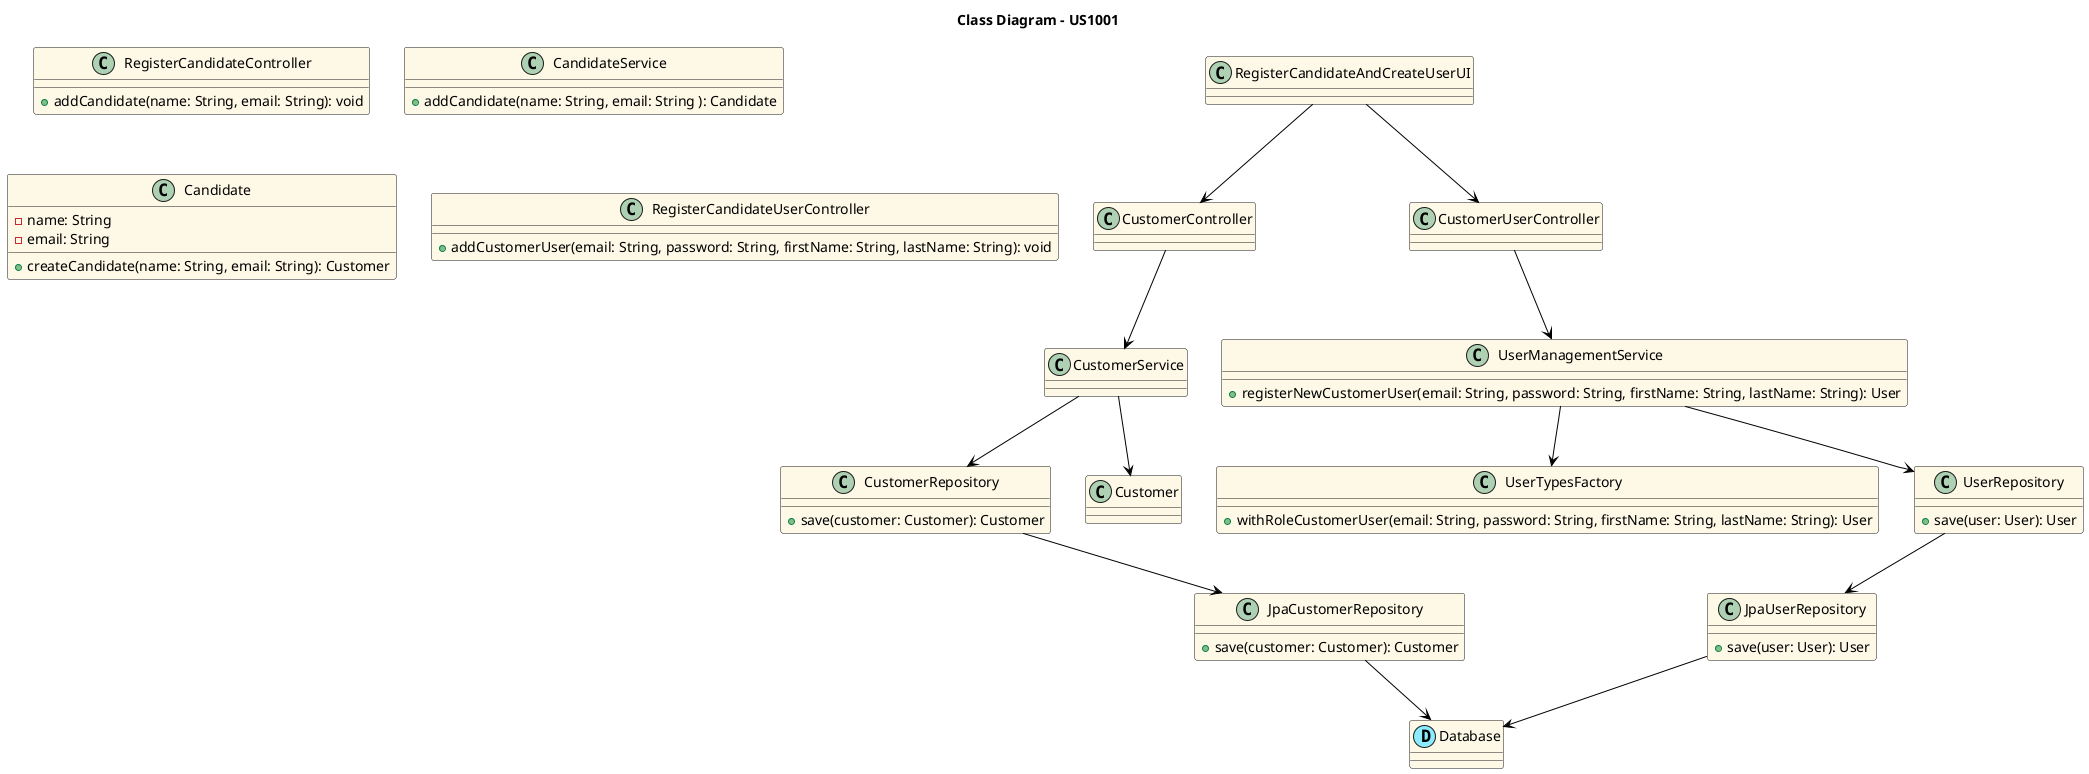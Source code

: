 @startuml

title Class Diagram - US1001

skinparam class {
    skinparam classAttributeIconSize 0
    skinparam packageStyle rectangle
    skinparam shadowing false
    skinparam linetype polyline
    BackgroundColor #FEF9E7
    ArrowColor Black
}

class "RegisterCandidateAndCreateUserUI" as UI {}

class "RegisterCandidateController" as CandidateController {
    +addCandidate(name: String, email: String): void
}

class "CandidateService" as CandidateService {
    +addCandidate(name: String, email: String ): Candidate
}

class "Candidate" as Candidate {
    -name: String
    -email: String
    +createCandidate(name: String, email: String): Customer
}

class "CustomerRepository" as CustomerRepository {
    +save(customer: Customer): Customer
}

class "JpaCustomerRepository" as JpaCustomerRepository {
    +save(customer: Customer): Customer
}

class "RegisterCandidateUserController" as CandidateUserController {
    +addCustomerUser(email: String, password: String, firstName: String, lastName: String): void
}

class "UserManagementService" as ManagementService {
    +registerNewCustomerUser(email: String, password: String, firstName: String, lastName: String): User
}

class "UserTypesFactory" as Factory {
    +withRoleCustomerUser(email: String, password: String, firstName: String, lastName: String): User
}

class "UserRepository" as UserRepository {
    +save(user: User): User
}

class "JpaUserRepository" as JpaUserRepository {
    +save(user: User): User
}

class "Database" as DB <<(D, #8BEBFF)>> {
}

UI --> CustomerController
CustomerController --> CustomerService
CustomerService --> Customer
CustomerService --> CustomerRepository
CustomerRepository --> JpaCustomerRepository
JpaCustomerRepository --> DB
UI --> CustomerUserController
CustomerUserController --> ManagementService
ManagementService --> Factory
ManagementService --> UserRepository
UserRepository --> JpaUserRepository
JpaUserRepository --> DB

@enduml